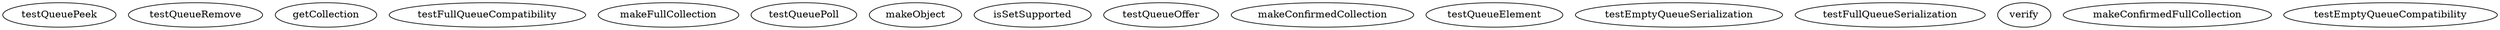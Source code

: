 digraph G {
testQueuePeek;
testQueueRemove;
getCollection;
testFullQueueCompatibility;
makeFullCollection;
testQueuePoll;
makeObject;
isSetSupported;
testQueueOffer;
makeConfirmedCollection;
testQueueElement;
testEmptyQueueSerialization;
testFullQueueSerialization;
verify;
makeConfirmedFullCollection;
testEmptyQueueCompatibility;
}